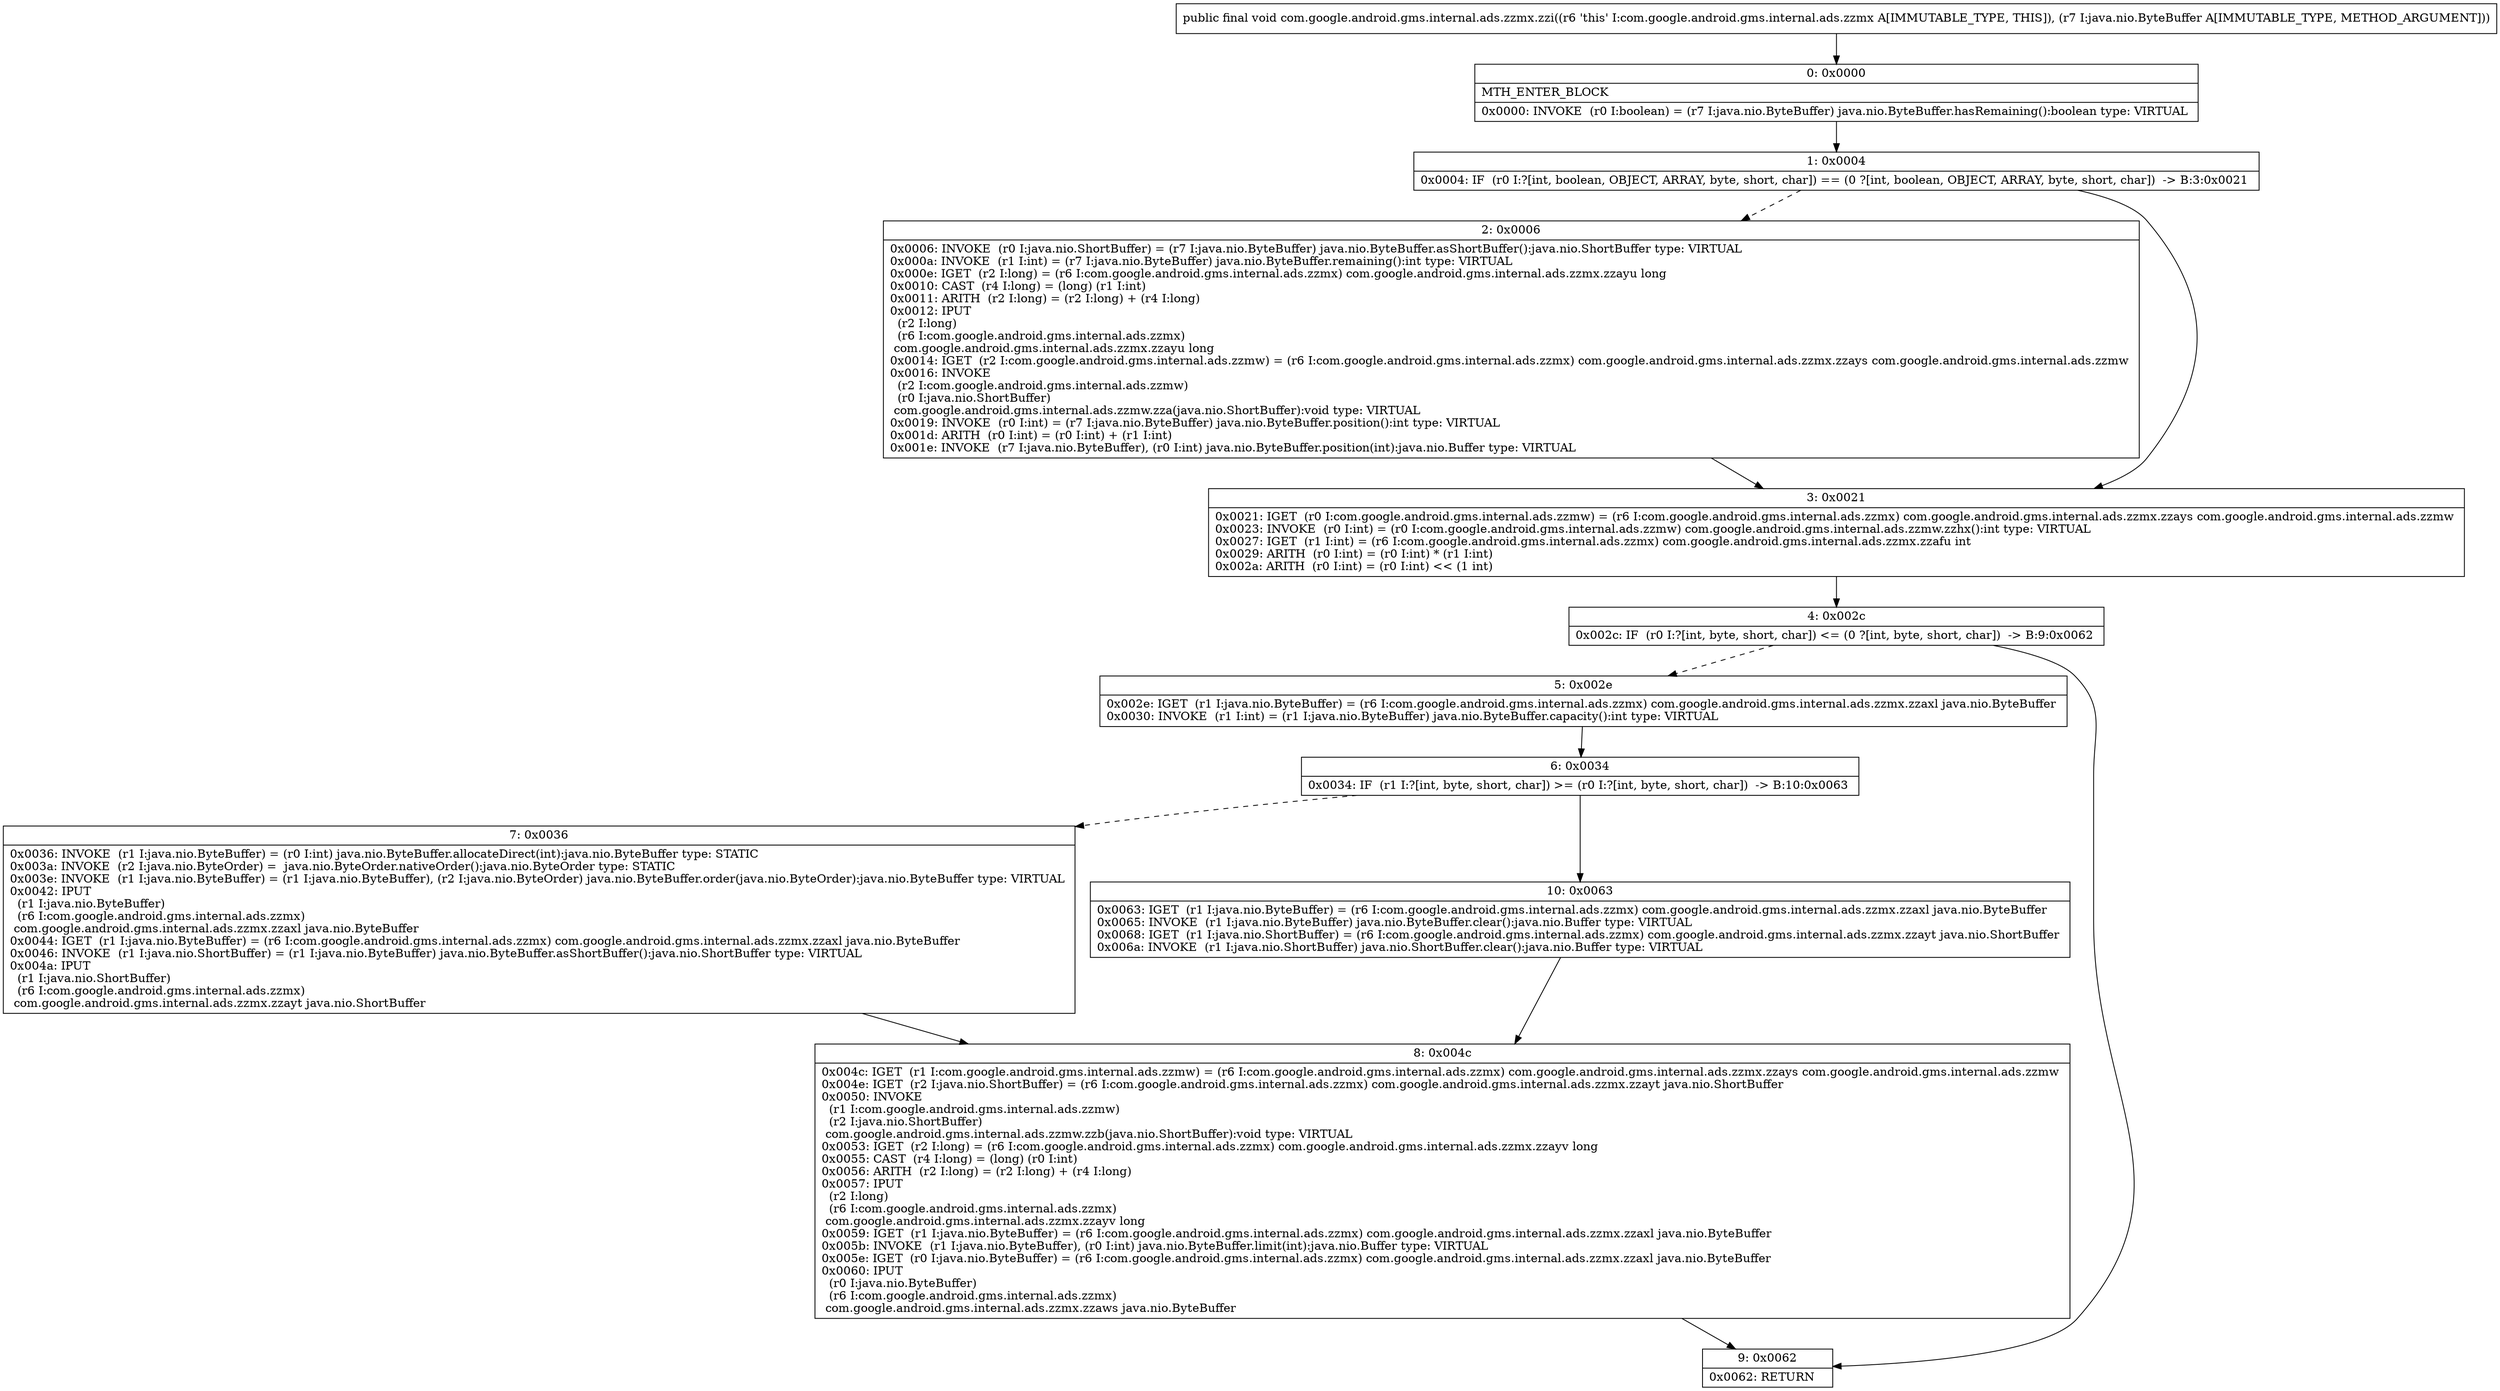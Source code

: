 digraph "CFG forcom.google.android.gms.internal.ads.zzmx.zzi(Ljava\/nio\/ByteBuffer;)V" {
Node_0 [shape=record,label="{0\:\ 0x0000|MTH_ENTER_BLOCK\l|0x0000: INVOKE  (r0 I:boolean) = (r7 I:java.nio.ByteBuffer) java.nio.ByteBuffer.hasRemaining():boolean type: VIRTUAL \l}"];
Node_1 [shape=record,label="{1\:\ 0x0004|0x0004: IF  (r0 I:?[int, boolean, OBJECT, ARRAY, byte, short, char]) == (0 ?[int, boolean, OBJECT, ARRAY, byte, short, char])  \-\> B:3:0x0021 \l}"];
Node_2 [shape=record,label="{2\:\ 0x0006|0x0006: INVOKE  (r0 I:java.nio.ShortBuffer) = (r7 I:java.nio.ByteBuffer) java.nio.ByteBuffer.asShortBuffer():java.nio.ShortBuffer type: VIRTUAL \l0x000a: INVOKE  (r1 I:int) = (r7 I:java.nio.ByteBuffer) java.nio.ByteBuffer.remaining():int type: VIRTUAL \l0x000e: IGET  (r2 I:long) = (r6 I:com.google.android.gms.internal.ads.zzmx) com.google.android.gms.internal.ads.zzmx.zzayu long \l0x0010: CAST  (r4 I:long) = (long) (r1 I:int) \l0x0011: ARITH  (r2 I:long) = (r2 I:long) + (r4 I:long) \l0x0012: IPUT  \l  (r2 I:long)\l  (r6 I:com.google.android.gms.internal.ads.zzmx)\l com.google.android.gms.internal.ads.zzmx.zzayu long \l0x0014: IGET  (r2 I:com.google.android.gms.internal.ads.zzmw) = (r6 I:com.google.android.gms.internal.ads.zzmx) com.google.android.gms.internal.ads.zzmx.zzays com.google.android.gms.internal.ads.zzmw \l0x0016: INVOKE  \l  (r2 I:com.google.android.gms.internal.ads.zzmw)\l  (r0 I:java.nio.ShortBuffer)\l com.google.android.gms.internal.ads.zzmw.zza(java.nio.ShortBuffer):void type: VIRTUAL \l0x0019: INVOKE  (r0 I:int) = (r7 I:java.nio.ByteBuffer) java.nio.ByteBuffer.position():int type: VIRTUAL \l0x001d: ARITH  (r0 I:int) = (r0 I:int) + (r1 I:int) \l0x001e: INVOKE  (r7 I:java.nio.ByteBuffer), (r0 I:int) java.nio.ByteBuffer.position(int):java.nio.Buffer type: VIRTUAL \l}"];
Node_3 [shape=record,label="{3\:\ 0x0021|0x0021: IGET  (r0 I:com.google.android.gms.internal.ads.zzmw) = (r6 I:com.google.android.gms.internal.ads.zzmx) com.google.android.gms.internal.ads.zzmx.zzays com.google.android.gms.internal.ads.zzmw \l0x0023: INVOKE  (r0 I:int) = (r0 I:com.google.android.gms.internal.ads.zzmw) com.google.android.gms.internal.ads.zzmw.zzhx():int type: VIRTUAL \l0x0027: IGET  (r1 I:int) = (r6 I:com.google.android.gms.internal.ads.zzmx) com.google.android.gms.internal.ads.zzmx.zzafu int \l0x0029: ARITH  (r0 I:int) = (r0 I:int) * (r1 I:int) \l0x002a: ARITH  (r0 I:int) = (r0 I:int) \<\< (1 int) \l}"];
Node_4 [shape=record,label="{4\:\ 0x002c|0x002c: IF  (r0 I:?[int, byte, short, char]) \<= (0 ?[int, byte, short, char])  \-\> B:9:0x0062 \l}"];
Node_5 [shape=record,label="{5\:\ 0x002e|0x002e: IGET  (r1 I:java.nio.ByteBuffer) = (r6 I:com.google.android.gms.internal.ads.zzmx) com.google.android.gms.internal.ads.zzmx.zzaxl java.nio.ByteBuffer \l0x0030: INVOKE  (r1 I:int) = (r1 I:java.nio.ByteBuffer) java.nio.ByteBuffer.capacity():int type: VIRTUAL \l}"];
Node_6 [shape=record,label="{6\:\ 0x0034|0x0034: IF  (r1 I:?[int, byte, short, char]) \>= (r0 I:?[int, byte, short, char])  \-\> B:10:0x0063 \l}"];
Node_7 [shape=record,label="{7\:\ 0x0036|0x0036: INVOKE  (r1 I:java.nio.ByteBuffer) = (r0 I:int) java.nio.ByteBuffer.allocateDirect(int):java.nio.ByteBuffer type: STATIC \l0x003a: INVOKE  (r2 I:java.nio.ByteOrder) =  java.nio.ByteOrder.nativeOrder():java.nio.ByteOrder type: STATIC \l0x003e: INVOKE  (r1 I:java.nio.ByteBuffer) = (r1 I:java.nio.ByteBuffer), (r2 I:java.nio.ByteOrder) java.nio.ByteBuffer.order(java.nio.ByteOrder):java.nio.ByteBuffer type: VIRTUAL \l0x0042: IPUT  \l  (r1 I:java.nio.ByteBuffer)\l  (r6 I:com.google.android.gms.internal.ads.zzmx)\l com.google.android.gms.internal.ads.zzmx.zzaxl java.nio.ByteBuffer \l0x0044: IGET  (r1 I:java.nio.ByteBuffer) = (r6 I:com.google.android.gms.internal.ads.zzmx) com.google.android.gms.internal.ads.zzmx.zzaxl java.nio.ByteBuffer \l0x0046: INVOKE  (r1 I:java.nio.ShortBuffer) = (r1 I:java.nio.ByteBuffer) java.nio.ByteBuffer.asShortBuffer():java.nio.ShortBuffer type: VIRTUAL \l0x004a: IPUT  \l  (r1 I:java.nio.ShortBuffer)\l  (r6 I:com.google.android.gms.internal.ads.zzmx)\l com.google.android.gms.internal.ads.zzmx.zzayt java.nio.ShortBuffer \l}"];
Node_8 [shape=record,label="{8\:\ 0x004c|0x004c: IGET  (r1 I:com.google.android.gms.internal.ads.zzmw) = (r6 I:com.google.android.gms.internal.ads.zzmx) com.google.android.gms.internal.ads.zzmx.zzays com.google.android.gms.internal.ads.zzmw \l0x004e: IGET  (r2 I:java.nio.ShortBuffer) = (r6 I:com.google.android.gms.internal.ads.zzmx) com.google.android.gms.internal.ads.zzmx.zzayt java.nio.ShortBuffer \l0x0050: INVOKE  \l  (r1 I:com.google.android.gms.internal.ads.zzmw)\l  (r2 I:java.nio.ShortBuffer)\l com.google.android.gms.internal.ads.zzmw.zzb(java.nio.ShortBuffer):void type: VIRTUAL \l0x0053: IGET  (r2 I:long) = (r6 I:com.google.android.gms.internal.ads.zzmx) com.google.android.gms.internal.ads.zzmx.zzayv long \l0x0055: CAST  (r4 I:long) = (long) (r0 I:int) \l0x0056: ARITH  (r2 I:long) = (r2 I:long) + (r4 I:long) \l0x0057: IPUT  \l  (r2 I:long)\l  (r6 I:com.google.android.gms.internal.ads.zzmx)\l com.google.android.gms.internal.ads.zzmx.zzayv long \l0x0059: IGET  (r1 I:java.nio.ByteBuffer) = (r6 I:com.google.android.gms.internal.ads.zzmx) com.google.android.gms.internal.ads.zzmx.zzaxl java.nio.ByteBuffer \l0x005b: INVOKE  (r1 I:java.nio.ByteBuffer), (r0 I:int) java.nio.ByteBuffer.limit(int):java.nio.Buffer type: VIRTUAL \l0x005e: IGET  (r0 I:java.nio.ByteBuffer) = (r6 I:com.google.android.gms.internal.ads.zzmx) com.google.android.gms.internal.ads.zzmx.zzaxl java.nio.ByteBuffer \l0x0060: IPUT  \l  (r0 I:java.nio.ByteBuffer)\l  (r6 I:com.google.android.gms.internal.ads.zzmx)\l com.google.android.gms.internal.ads.zzmx.zzaws java.nio.ByteBuffer \l}"];
Node_9 [shape=record,label="{9\:\ 0x0062|0x0062: RETURN   \l}"];
Node_10 [shape=record,label="{10\:\ 0x0063|0x0063: IGET  (r1 I:java.nio.ByteBuffer) = (r6 I:com.google.android.gms.internal.ads.zzmx) com.google.android.gms.internal.ads.zzmx.zzaxl java.nio.ByteBuffer \l0x0065: INVOKE  (r1 I:java.nio.ByteBuffer) java.nio.ByteBuffer.clear():java.nio.Buffer type: VIRTUAL \l0x0068: IGET  (r1 I:java.nio.ShortBuffer) = (r6 I:com.google.android.gms.internal.ads.zzmx) com.google.android.gms.internal.ads.zzmx.zzayt java.nio.ShortBuffer \l0x006a: INVOKE  (r1 I:java.nio.ShortBuffer) java.nio.ShortBuffer.clear():java.nio.Buffer type: VIRTUAL \l}"];
MethodNode[shape=record,label="{public final void com.google.android.gms.internal.ads.zzmx.zzi((r6 'this' I:com.google.android.gms.internal.ads.zzmx A[IMMUTABLE_TYPE, THIS]), (r7 I:java.nio.ByteBuffer A[IMMUTABLE_TYPE, METHOD_ARGUMENT])) }"];
MethodNode -> Node_0;
Node_0 -> Node_1;
Node_1 -> Node_2[style=dashed];
Node_1 -> Node_3;
Node_2 -> Node_3;
Node_3 -> Node_4;
Node_4 -> Node_5[style=dashed];
Node_4 -> Node_9;
Node_5 -> Node_6;
Node_6 -> Node_7[style=dashed];
Node_6 -> Node_10;
Node_7 -> Node_8;
Node_8 -> Node_9;
Node_10 -> Node_8;
}

